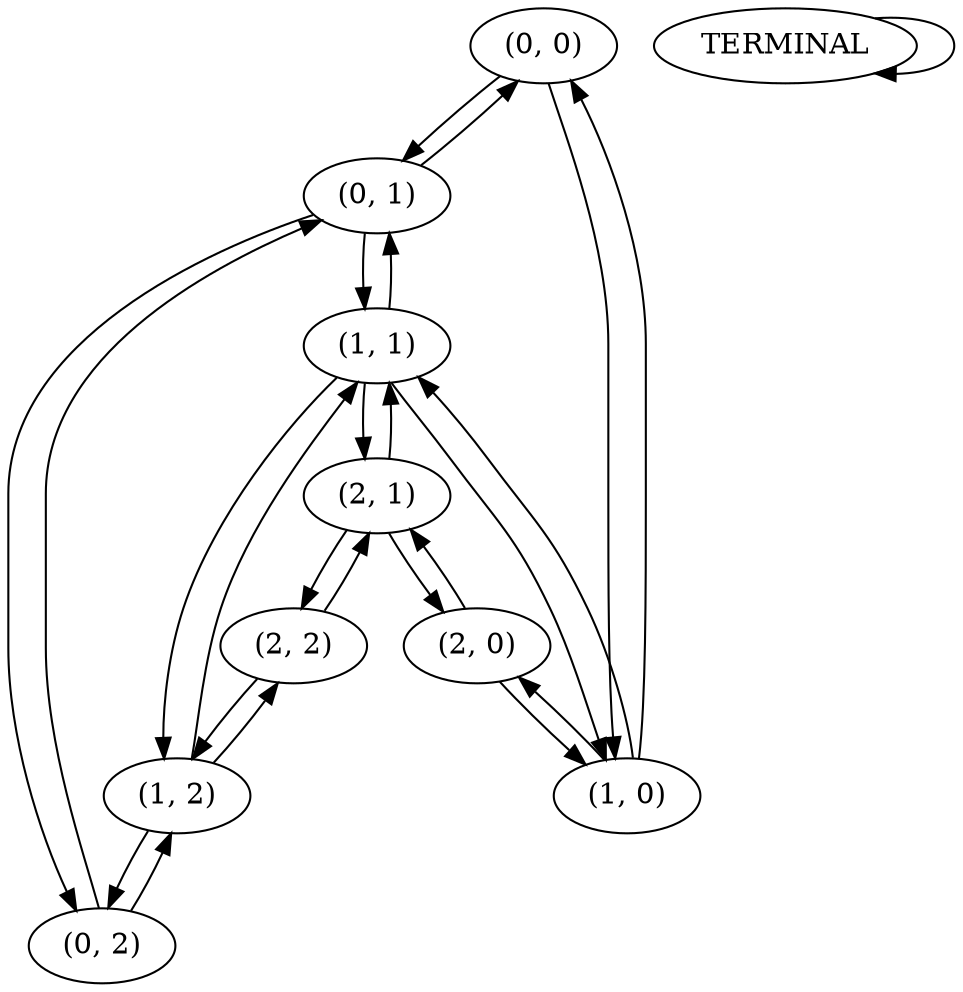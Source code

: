 digraph  {
"(0, 0)";
"(0, 1)";
"(1, 0)";
"(0, 2)";
"(1, 1)";
"(1, 2)";
"(2, 0)";
"(2, 1)";
"(2, 2)";
TERMINAL;
"(0, 0)" -> "(0, 1)";
"(0, 0)" -> "(1, 0)";
"(0, 1)" -> "(0, 0)";
"(0, 1)" -> "(0, 2)";
"(0, 1)" -> "(1, 1)";
"(1, 0)" -> "(0, 0)";
"(1, 0)" -> "(1, 1)";
"(1, 0)" -> "(2, 0)";
"(0, 2)" -> "(0, 1)";
"(0, 2)" -> "(1, 2)";
"(1, 1)" -> "(0, 1)";
"(1, 1)" -> "(1, 0)";
"(1, 1)" -> "(1, 2)";
"(1, 1)" -> "(2, 1)";
"(1, 2)" -> "(0, 2)";
"(1, 2)" -> "(1, 1)";
"(1, 2)" -> "(2, 2)";
"(2, 0)" -> "(1, 0)";
"(2, 0)" -> "(2, 1)";
"(2, 1)" -> "(1, 1)";
"(2, 1)" -> "(2, 0)";
"(2, 1)" -> "(2, 2)";
"(2, 2)" -> "(1, 2)";
"(2, 2)" -> "(2, 1)";
TERMINAL -> TERMINAL;
}
